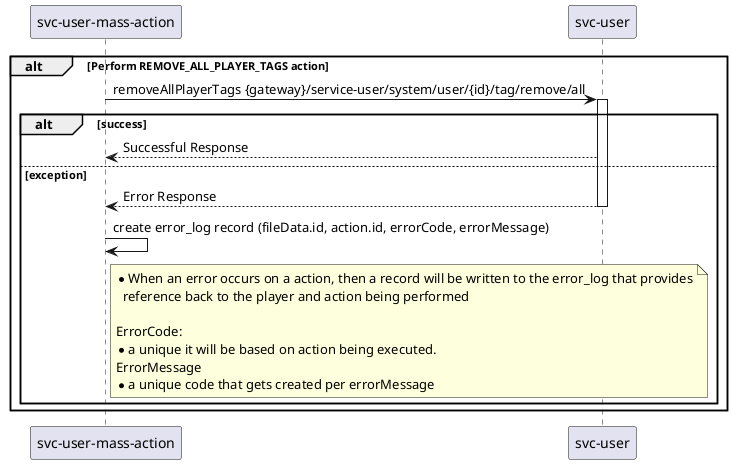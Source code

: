 .Mass Action - Remove All Player Tags
[plantuml]
----
@startuml
'https://plantuml.com/sequence-diagram

participant  "svc-user-mass-action" as usermassaction
participant "svc-user" as user

alt Perform REMOVE_ALL_PLAYER_TAGS action
    usermassaction->user:removeAllPlayerTags {gateway}/service-user/system/user/{id}/tag/remove/all
    activate user
    alt success
        user-->usermassaction: Successful Response
    else exception
        user-->usermassaction: Error Response
        deactivate user
        usermassaction->usermassaction: create error_log record (fileData.id, action.id, errorCode, errorMessage)
        note right of usermassaction
            * When an error occurs on a action, then a record will be written to the error_log that provides
              reference back to the player and action being performed
    
            ErrorCode:
            * a unique it will be based on action being executed.
            ErrorMessage
            * a unique code that gets created per errorMessage
        end note
    end
end

@enduml
----
